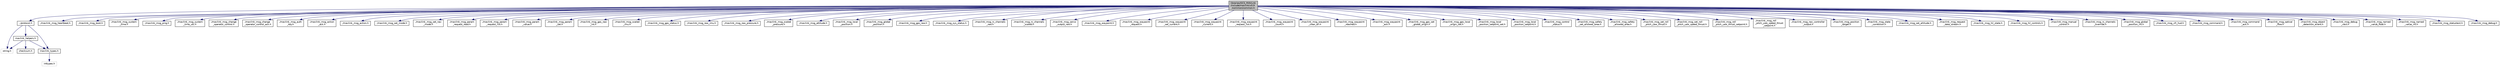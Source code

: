 digraph "libraries/GCS_MAVLink/include/mavlink/v0.9/common/common.h"
{
 // INTERACTIVE_SVG=YES
  edge [fontname="Helvetica",fontsize="10",labelfontname="Helvetica",labelfontsize="10"];
  node [fontname="Helvetica",fontsize="10",shape=record];
  Node1 [label="libraries/GCS_MAVLink\l/include/mavlink/v0.9\l/common/common.h",height=0.2,width=0.4,color="black", fillcolor="grey75", style="filled" fontcolor="black"];
  Node1 -> Node2 [color="midnightblue",fontsize="10",style="solid",fontname="Helvetica"];
  Node2 [label="../protocol.h",height=0.2,width=0.4,color="black", fillcolor="white", style="filled",URL="$v0_89_2protocol_8h.html"];
  Node2 -> Node3 [color="midnightblue",fontsize="10",style="solid",fontname="Helvetica"];
  Node3 [label="string.h",height=0.2,width=0.4,color="grey75", fillcolor="white", style="filled"];
  Node2 -> Node4 [color="midnightblue",fontsize="10",style="solid",fontname="Helvetica"];
  Node4 [label="mavlink_types.h",height=0.2,width=0.4,color="black", fillcolor="white", style="filled",URL="$v0_89_2mavlink__types_8h.html"];
  Node4 -> Node5 [color="midnightblue",fontsize="10",style="solid",fontname="Helvetica"];
  Node5 [label="inttypes.h",height=0.2,width=0.4,color="grey75", fillcolor="white", style="filled"];
  Node2 -> Node6 [color="midnightblue",fontsize="10",style="solid",fontname="Helvetica"];
  Node6 [label="mavlink_helpers.h",height=0.2,width=0.4,color="black", fillcolor="white", style="filled",URL="$v0_89_2mavlink__helpers_8h.html"];
  Node6 -> Node3 [color="midnightblue",fontsize="10",style="solid",fontname="Helvetica"];
  Node6 -> Node7 [color="midnightblue",fontsize="10",style="solid",fontname="Helvetica"];
  Node7 [label="checksum.h",height=0.2,width=0.4,color="black", fillcolor="white", style="filled",URL="$v0_89_2checksum_8h.html"];
  Node6 -> Node4 [color="midnightblue",fontsize="10",style="solid",fontname="Helvetica"];
  Node1 -> Node8 [color="midnightblue",fontsize="10",style="solid",fontname="Helvetica"];
  Node8 [label="./mavlink_msg_heartbeat.h",height=0.2,width=0.4,color="black", fillcolor="white", style="filled",URL="$v0_89_2common_2mavlink__msg__heartbeat_8h.html"];
  Node1 -> Node9 [color="midnightblue",fontsize="10",style="solid",fontname="Helvetica"];
  Node9 [label="./mavlink_msg_boot.h",height=0.2,width=0.4,color="black", fillcolor="white", style="filled",URL="$mavlink__msg__boot_8h.html"];
  Node1 -> Node10 [color="midnightblue",fontsize="10",style="solid",fontname="Helvetica"];
  Node10 [label="./mavlink_msg_system\l_time.h",height=0.2,width=0.4,color="black", fillcolor="white", style="filled",URL="$v0_89_2common_2mavlink__msg__system__time_8h.html"];
  Node1 -> Node11 [color="midnightblue",fontsize="10",style="solid",fontname="Helvetica"];
  Node11 [label="./mavlink_msg_ping.h",height=0.2,width=0.4,color="black", fillcolor="white", style="filled",URL="$v0_89_2common_2mavlink__msg__ping_8h.html"];
  Node1 -> Node12 [color="midnightblue",fontsize="10",style="solid",fontname="Helvetica"];
  Node12 [label="./mavlink_msg_system\l_time_utc.h",height=0.2,width=0.4,color="black", fillcolor="white", style="filled",URL="$mavlink__msg__system__time__utc_8h.html"];
  Node1 -> Node13 [color="midnightblue",fontsize="10",style="solid",fontname="Helvetica"];
  Node13 [label="./mavlink_msg_change\l_operator_control.h",height=0.2,width=0.4,color="black", fillcolor="white", style="filled",URL="$v0_89_2common_2mavlink__msg__change__operator__control_8h.html"];
  Node1 -> Node14 [color="midnightblue",fontsize="10",style="solid",fontname="Helvetica"];
  Node14 [label="./mavlink_msg_change\l_operator_control_ack.h",height=0.2,width=0.4,color="black", fillcolor="white", style="filled",URL="$v0_89_2common_2mavlink__msg__change__operator__control__ack_8h.html"];
  Node1 -> Node15 [color="midnightblue",fontsize="10",style="solid",fontname="Helvetica"];
  Node15 [label="./mavlink_msg_auth\l_key.h",height=0.2,width=0.4,color="black", fillcolor="white", style="filled",URL="$v0_89_2common_2mavlink__msg__auth__key_8h.html"];
  Node1 -> Node16 [color="midnightblue",fontsize="10",style="solid",fontname="Helvetica"];
  Node16 [label="./mavlink_msg_action\l_ack.h",height=0.2,width=0.4,color="black", fillcolor="white", style="filled",URL="$mavlink__msg__action__ack_8h.html"];
  Node1 -> Node17 [color="midnightblue",fontsize="10",style="solid",fontname="Helvetica"];
  Node17 [label="./mavlink_msg_action.h",height=0.2,width=0.4,color="black", fillcolor="white", style="filled",URL="$mavlink__msg__action_8h.html"];
  Node1 -> Node18 [color="midnightblue",fontsize="10",style="solid",fontname="Helvetica"];
  Node18 [label="./mavlink_msg_set_mode.h",height=0.2,width=0.4,color="black", fillcolor="white", style="filled",URL="$v0_89_2common_2mavlink__msg__set__mode_8h.html"];
  Node1 -> Node19 [color="midnightblue",fontsize="10",style="solid",fontname="Helvetica"];
  Node19 [label="./mavlink_msg_set_nav\l_mode.h",height=0.2,width=0.4,color="black", fillcolor="white", style="filled",URL="$mavlink__msg__set__nav__mode_8h.html"];
  Node1 -> Node20 [color="midnightblue",fontsize="10",style="solid",fontname="Helvetica"];
  Node20 [label="./mavlink_msg_param\l_request_read.h",height=0.2,width=0.4,color="black", fillcolor="white", style="filled",URL="$v0_89_2common_2mavlink__msg__param__request__read_8h.html"];
  Node1 -> Node21 [color="midnightblue",fontsize="10",style="solid",fontname="Helvetica"];
  Node21 [label="./mavlink_msg_param\l_request_list.h",height=0.2,width=0.4,color="black", fillcolor="white", style="filled",URL="$v0_89_2common_2mavlink__msg__param__request__list_8h.html"];
  Node1 -> Node22 [color="midnightblue",fontsize="10",style="solid",fontname="Helvetica"];
  Node22 [label="./mavlink_msg_param\l_value.h",height=0.2,width=0.4,color="black", fillcolor="white", style="filled",URL="$v0_89_2common_2mavlink__msg__param__value_8h.html"];
  Node1 -> Node23 [color="midnightblue",fontsize="10",style="solid",fontname="Helvetica"];
  Node23 [label="./mavlink_msg_param\l_set.h",height=0.2,width=0.4,color="black", fillcolor="white", style="filled",URL="$v0_89_2common_2mavlink__msg__param__set_8h.html"];
  Node1 -> Node24 [color="midnightblue",fontsize="10",style="solid",fontname="Helvetica"];
  Node24 [label="./mavlink_msg_gps_raw\l_int.h",height=0.2,width=0.4,color="black", fillcolor="white", style="filled",URL="$v0_89_2common_2mavlink__msg__gps__raw__int_8h.html"];
  Node1 -> Node25 [color="midnightblue",fontsize="10",style="solid",fontname="Helvetica"];
  Node25 [label="./mavlink_msg_scaled\l_imu.h",height=0.2,width=0.4,color="black", fillcolor="white", style="filled",URL="$v0_89_2common_2mavlink__msg__scaled__imu_8h.html"];
  Node1 -> Node26 [color="midnightblue",fontsize="10",style="solid",fontname="Helvetica"];
  Node26 [label="./mavlink_msg_gps_status.h",height=0.2,width=0.4,color="black", fillcolor="white", style="filled",URL="$v0_89_2common_2mavlink__msg__gps__status_8h.html"];
  Node1 -> Node27 [color="midnightblue",fontsize="10",style="solid",fontname="Helvetica"];
  Node27 [label="./mavlink_msg_raw_imu.h",height=0.2,width=0.4,color="black", fillcolor="white", style="filled",URL="$v0_89_2common_2mavlink__msg__raw__imu_8h.html"];
  Node1 -> Node28 [color="midnightblue",fontsize="10",style="solid",fontname="Helvetica"];
  Node28 [label="./mavlink_msg_raw_pressure.h",height=0.2,width=0.4,color="black", fillcolor="white", style="filled",URL="$v0_89_2common_2mavlink__msg__raw__pressure_8h.html"];
  Node1 -> Node29 [color="midnightblue",fontsize="10",style="solid",fontname="Helvetica"];
  Node29 [label="./mavlink_msg_scaled\l_pressure.h",height=0.2,width=0.4,color="black", fillcolor="white", style="filled",URL="$v0_89_2common_2mavlink__msg__scaled__pressure_8h.html"];
  Node1 -> Node30 [color="midnightblue",fontsize="10",style="solid",fontname="Helvetica"];
  Node30 [label="./mavlink_msg_attitude.h",height=0.2,width=0.4,color="black", fillcolor="white", style="filled",URL="$v0_89_2common_2mavlink__msg__attitude_8h.html"];
  Node1 -> Node31 [color="midnightblue",fontsize="10",style="solid",fontname="Helvetica"];
  Node31 [label="./mavlink_msg_local\l_position.h",height=0.2,width=0.4,color="black", fillcolor="white", style="filled",URL="$mavlink__msg__local__position_8h.html"];
  Node1 -> Node32 [color="midnightblue",fontsize="10",style="solid",fontname="Helvetica"];
  Node32 [label="./mavlink_msg_global\l_position.h",height=0.2,width=0.4,color="black", fillcolor="white", style="filled",URL="$mavlink__msg__global__position_8h.html"];
  Node1 -> Node33 [color="midnightblue",fontsize="10",style="solid",fontname="Helvetica"];
  Node33 [label="./mavlink_msg_gps_raw.h",height=0.2,width=0.4,color="black", fillcolor="white", style="filled",URL="$mavlink__msg__gps__raw_8h.html"];
  Node1 -> Node34 [color="midnightblue",fontsize="10",style="solid",fontname="Helvetica"];
  Node34 [label="./mavlink_msg_sys_status.h",height=0.2,width=0.4,color="black", fillcolor="white", style="filled",URL="$v0_89_2common_2mavlink__msg__sys__status_8h.html"];
  Node1 -> Node35 [color="midnightblue",fontsize="10",style="solid",fontname="Helvetica"];
  Node35 [label="./mavlink_msg_rc_channels\l_raw.h",height=0.2,width=0.4,color="black", fillcolor="white", style="filled",URL="$v0_89_2common_2mavlink__msg__rc__channels__raw_8h.html"];
  Node1 -> Node36 [color="midnightblue",fontsize="10",style="solid",fontname="Helvetica"];
  Node36 [label="./mavlink_msg_rc_channels\l_scaled.h",height=0.2,width=0.4,color="black", fillcolor="white", style="filled",URL="$v0_89_2common_2mavlink__msg__rc__channels__scaled_8h.html"];
  Node1 -> Node37 [color="midnightblue",fontsize="10",style="solid",fontname="Helvetica"];
  Node37 [label="./mavlink_msg_servo\l_output_raw.h",height=0.2,width=0.4,color="black", fillcolor="white", style="filled",URL="$v0_89_2common_2mavlink__msg__servo__output__raw_8h.html"];
  Node1 -> Node38 [color="midnightblue",fontsize="10",style="solid",fontname="Helvetica"];
  Node38 [label="./mavlink_msg_waypoint.h",height=0.2,width=0.4,color="black", fillcolor="white", style="filled",URL="$mavlink__msg__waypoint_8h.html"];
  Node1 -> Node39 [color="midnightblue",fontsize="10",style="solid",fontname="Helvetica"];
  Node39 [label="./mavlink_msg_waypoint\l_request.h",height=0.2,width=0.4,color="black", fillcolor="white", style="filled",URL="$mavlink__msg__waypoint__request_8h.html"];
  Node1 -> Node40 [color="midnightblue",fontsize="10",style="solid",fontname="Helvetica"];
  Node40 [label="./mavlink_msg_waypoint\l_set_current.h",height=0.2,width=0.4,color="black", fillcolor="white", style="filled",URL="$mavlink__msg__waypoint__set__current_8h.html"];
  Node1 -> Node41 [color="midnightblue",fontsize="10",style="solid",fontname="Helvetica"];
  Node41 [label="./mavlink_msg_waypoint\l_current.h",height=0.2,width=0.4,color="black", fillcolor="white", style="filled",URL="$mavlink__msg__waypoint__current_8h.html"];
  Node1 -> Node42 [color="midnightblue",fontsize="10",style="solid",fontname="Helvetica"];
  Node42 [label="./mavlink_msg_waypoint\l_request_list.h",height=0.2,width=0.4,color="black", fillcolor="white", style="filled",URL="$mavlink__msg__waypoint__request__list_8h.html"];
  Node1 -> Node43 [color="midnightblue",fontsize="10",style="solid",fontname="Helvetica"];
  Node43 [label="./mavlink_msg_waypoint\l_count.h",height=0.2,width=0.4,color="black", fillcolor="white", style="filled",URL="$mavlink__msg__waypoint__count_8h.html"];
  Node1 -> Node44 [color="midnightblue",fontsize="10",style="solid",fontname="Helvetica"];
  Node44 [label="./mavlink_msg_waypoint\l_clear_all.h",height=0.2,width=0.4,color="black", fillcolor="white", style="filled",URL="$mavlink__msg__waypoint__clear__all_8h.html"];
  Node1 -> Node45 [color="midnightblue",fontsize="10",style="solid",fontname="Helvetica"];
  Node45 [label="./mavlink_msg_waypoint\l_reached.h",height=0.2,width=0.4,color="black", fillcolor="white", style="filled",URL="$mavlink__msg__waypoint__reached_8h.html"];
  Node1 -> Node46 [color="midnightblue",fontsize="10",style="solid",fontname="Helvetica"];
  Node46 [label="./mavlink_msg_waypoint\l_ack.h",height=0.2,width=0.4,color="black", fillcolor="white", style="filled",URL="$mavlink__msg__waypoint__ack_8h.html"];
  Node1 -> Node47 [color="midnightblue",fontsize="10",style="solid",fontname="Helvetica"];
  Node47 [label="./mavlink_msg_gps_set\l_global_origin.h",height=0.2,width=0.4,color="black", fillcolor="white", style="filled",URL="$mavlink__msg__gps__set__global__origin_8h.html"];
  Node1 -> Node48 [color="midnightblue",fontsize="10",style="solid",fontname="Helvetica"];
  Node48 [label="./mavlink_msg_gps_local\l_origin_set.h",height=0.2,width=0.4,color="black", fillcolor="white", style="filled",URL="$mavlink__msg__gps__local__origin__set_8h.html"];
  Node1 -> Node49 [color="midnightblue",fontsize="10",style="solid",fontname="Helvetica"];
  Node49 [label="./mavlink_msg_local\l_position_setpoint_set.h",height=0.2,width=0.4,color="black", fillcolor="white", style="filled",URL="$mavlink__msg__local__position__setpoint__set_8h.html"];
  Node1 -> Node50 [color="midnightblue",fontsize="10",style="solid",fontname="Helvetica"];
  Node50 [label="./mavlink_msg_local\l_position_setpoint.h",height=0.2,width=0.4,color="black", fillcolor="white", style="filled",URL="$mavlink__msg__local__position__setpoint_8h.html"];
  Node1 -> Node51 [color="midnightblue",fontsize="10",style="solid",fontname="Helvetica"];
  Node51 [label="./mavlink_msg_control\l_status.h",height=0.2,width=0.4,color="black", fillcolor="white", style="filled",URL="$mavlink__msg__control__status_8h.html"];
  Node1 -> Node52 [color="midnightblue",fontsize="10",style="solid",fontname="Helvetica"];
  Node52 [label="./mavlink_msg_safety\l_set_allowed_area.h",height=0.2,width=0.4,color="black", fillcolor="white", style="filled",URL="$v0_89_2common_2mavlink__msg__safety__set__allowed__area_8h.html"];
  Node1 -> Node53 [color="midnightblue",fontsize="10",style="solid",fontname="Helvetica"];
  Node53 [label="./mavlink_msg_safety\l_allowed_area.h",height=0.2,width=0.4,color="black", fillcolor="white", style="filled",URL="$v0_89_2common_2mavlink__msg__safety__allowed__area_8h.html"];
  Node1 -> Node54 [color="midnightblue",fontsize="10",style="solid",fontname="Helvetica"];
  Node54 [label="./mavlink_msg_set_roll\l_pitch_yaw_thrust.h",height=0.2,width=0.4,color="black", fillcolor="white", style="filled",URL="$mavlink__msg__set__roll__pitch__yaw__thrust_8h.html"];
  Node1 -> Node55 [color="midnightblue",fontsize="10",style="solid",fontname="Helvetica"];
  Node55 [label="./mavlink_msg_set_roll\l_pitch_yaw_speed_thrust.h",height=0.2,width=0.4,color="black", fillcolor="white", style="filled",URL="$mavlink__msg__set__roll__pitch__yaw__speed__thrust_8h.html"];
  Node1 -> Node56 [color="midnightblue",fontsize="10",style="solid",fontname="Helvetica"];
  Node56 [label="./mavlink_msg_roll\l_pitch_yaw_thrust_setpoint.h",height=0.2,width=0.4,color="black", fillcolor="white", style="filled",URL="$mavlink__msg__roll__pitch__yaw__thrust__setpoint_8h.html"];
  Node1 -> Node57 [color="midnightblue",fontsize="10",style="solid",fontname="Helvetica"];
  Node57 [label="./mavlink_msg_roll\l_pitch_yaw_speed_thrust\l_setpoint.h",height=0.2,width=0.4,color="black", fillcolor="white", style="filled",URL="$mavlink__msg__roll__pitch__yaw__speed__thrust__setpoint_8h.html"];
  Node1 -> Node58 [color="midnightblue",fontsize="10",style="solid",fontname="Helvetica"];
  Node58 [label="./mavlink_msg_nav_controller\l_output.h",height=0.2,width=0.4,color="black", fillcolor="white", style="filled",URL="$v0_89_2common_2mavlink__msg__nav__controller__output_8h.html"];
  Node1 -> Node59 [color="midnightblue",fontsize="10",style="solid",fontname="Helvetica"];
  Node59 [label="./mavlink_msg_position\l_target.h",height=0.2,width=0.4,color="black", fillcolor="white", style="filled",URL="$mavlink__msg__position__target_8h.html"];
  Node1 -> Node60 [color="midnightblue",fontsize="10",style="solid",fontname="Helvetica"];
  Node60 [label="./mavlink_msg_state\l_correction.h",height=0.2,width=0.4,color="black", fillcolor="white", style="filled",URL="$mavlink__msg__state__correction_8h.html"];
  Node1 -> Node61 [color="midnightblue",fontsize="10",style="solid",fontname="Helvetica"];
  Node61 [label="./mavlink_msg_set_altitude.h",height=0.2,width=0.4,color="black", fillcolor="white", style="filled",URL="$mavlink__msg__set__altitude_8h.html"];
  Node1 -> Node62 [color="midnightblue",fontsize="10",style="solid",fontname="Helvetica"];
  Node62 [label="./mavlink_msg_request\l_data_stream.h",height=0.2,width=0.4,color="black", fillcolor="white", style="filled",URL="$v0_89_2common_2mavlink__msg__request__data__stream_8h.html"];
  Node1 -> Node63 [color="midnightblue",fontsize="10",style="solid",fontname="Helvetica"];
  Node63 [label="./mavlink_msg_hil_state.h",height=0.2,width=0.4,color="black", fillcolor="white", style="filled",URL="$v0_89_2common_2mavlink__msg__hil__state_8h.html"];
  Node1 -> Node64 [color="midnightblue",fontsize="10",style="solid",fontname="Helvetica"];
  Node64 [label="./mavlink_msg_hil_controls.h",height=0.2,width=0.4,color="black", fillcolor="white", style="filled",URL="$v0_89_2common_2mavlink__msg__hil__controls_8h.html"];
  Node1 -> Node65 [color="midnightblue",fontsize="10",style="solid",fontname="Helvetica"];
  Node65 [label="./mavlink_msg_manual\l_control.h",height=0.2,width=0.4,color="black", fillcolor="white", style="filled",URL="$v0_89_2common_2mavlink__msg__manual__control_8h.html"];
  Node1 -> Node66 [color="midnightblue",fontsize="10",style="solid",fontname="Helvetica"];
  Node66 [label="./mavlink_msg_rc_channels\l_override.h",height=0.2,width=0.4,color="black", fillcolor="white", style="filled",URL="$v0_89_2common_2mavlink__msg__rc__channels__override_8h.html"];
  Node1 -> Node67 [color="midnightblue",fontsize="10",style="solid",fontname="Helvetica"];
  Node67 [label="./mavlink_msg_global\l_position_int.h",height=0.2,width=0.4,color="black", fillcolor="white", style="filled",URL="$v0_89_2common_2mavlink__msg__global__position__int_8h.html"];
  Node1 -> Node68 [color="midnightblue",fontsize="10",style="solid",fontname="Helvetica"];
  Node68 [label="./mavlink_msg_vfr_hud.h",height=0.2,width=0.4,color="black", fillcolor="white", style="filled",URL="$v0_89_2common_2mavlink__msg__vfr__hud_8h.html"];
  Node1 -> Node69 [color="midnightblue",fontsize="10",style="solid",fontname="Helvetica"];
  Node69 [label="./mavlink_msg_command.h",height=0.2,width=0.4,color="black", fillcolor="white", style="filled",URL="$mavlink__msg__command_8h.html"];
  Node1 -> Node70 [color="midnightblue",fontsize="10",style="solid",fontname="Helvetica"];
  Node70 [label="./mavlink_msg_command\l_ack.h",height=0.2,width=0.4,color="black", fillcolor="white", style="filled",URL="$v0_89_2common_2mavlink__msg__command__ack_8h.html"];
  Node1 -> Node71 [color="midnightblue",fontsize="10",style="solid",fontname="Helvetica"];
  Node71 [label="./mavlink_msg_optical\l_flow.h",height=0.2,width=0.4,color="black", fillcolor="white", style="filled",URL="$v0_89_2common_2mavlink__msg__optical__flow_8h.html"];
  Node1 -> Node72 [color="midnightblue",fontsize="10",style="solid",fontname="Helvetica"];
  Node72 [label="./mavlink_msg_object\l_detection_event.h",height=0.2,width=0.4,color="black", fillcolor="white", style="filled",URL="$mavlink__msg__object__detection__event_8h.html"];
  Node1 -> Node73 [color="midnightblue",fontsize="10",style="solid",fontname="Helvetica"];
  Node73 [label="./mavlink_msg_debug\l_vect.h",height=0.2,width=0.4,color="black", fillcolor="white", style="filled",URL="$v0_89_2common_2mavlink__msg__debug__vect_8h.html"];
  Node1 -> Node74 [color="midnightblue",fontsize="10",style="solid",fontname="Helvetica"];
  Node74 [label="./mavlink_msg_named\l_value_float.h",height=0.2,width=0.4,color="black", fillcolor="white", style="filled",URL="$v0_89_2common_2mavlink__msg__named__value__float_8h.html"];
  Node1 -> Node75 [color="midnightblue",fontsize="10",style="solid",fontname="Helvetica"];
  Node75 [label="./mavlink_msg_named\l_value_int.h",height=0.2,width=0.4,color="black", fillcolor="white", style="filled",URL="$v0_89_2common_2mavlink__msg__named__value__int_8h.html"];
  Node1 -> Node76 [color="midnightblue",fontsize="10",style="solid",fontname="Helvetica"];
  Node76 [label="./mavlink_msg_statustext.h",height=0.2,width=0.4,color="black", fillcolor="white", style="filled",URL="$v0_89_2common_2mavlink__msg__statustext_8h.html"];
  Node1 -> Node77 [color="midnightblue",fontsize="10",style="solid",fontname="Helvetica"];
  Node77 [label="./mavlink_msg_debug.h",height=0.2,width=0.4,color="black", fillcolor="white", style="filled",URL="$v0_89_2common_2mavlink__msg__debug_8h.html"];
}
